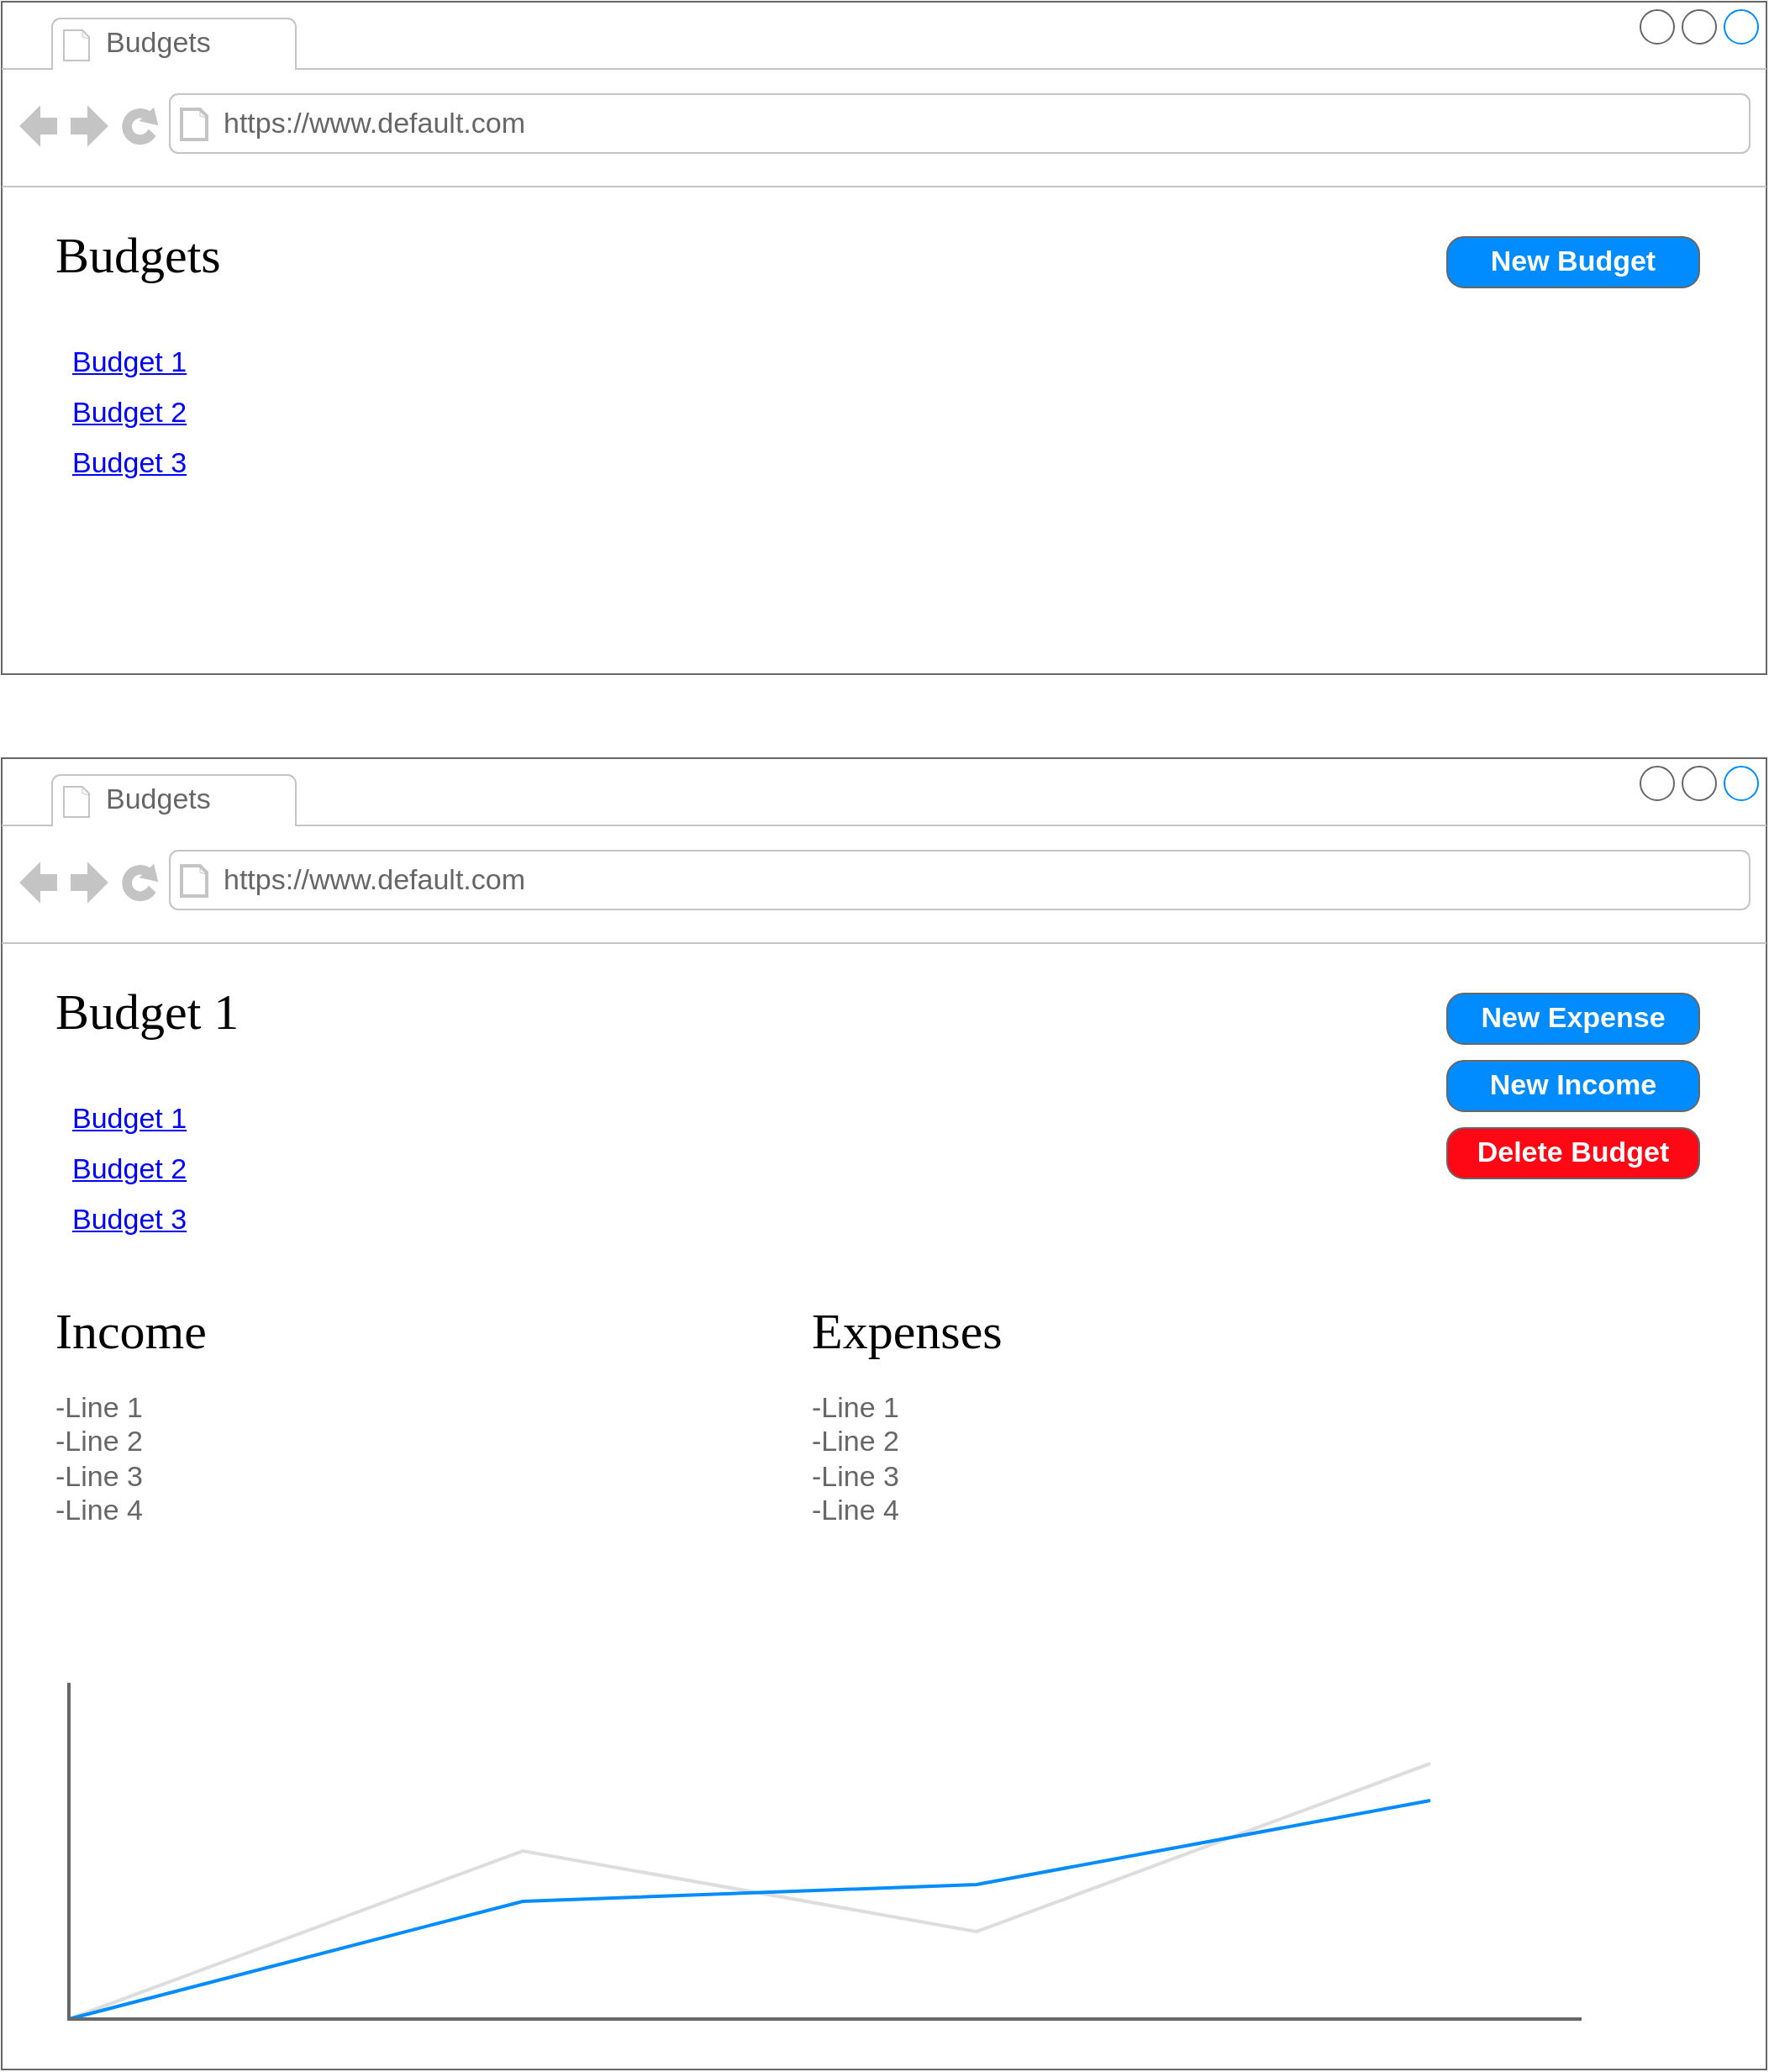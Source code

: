 <mxfile version="26.0.7">
  <diagram name="Page-1" id="2cc2dc42-3aac-f2a9-1cec-7a8b7cbee084">
    <mxGraphModel dx="1436" dy="794" grid="1" gridSize="10" guides="1" tooltips="1" connect="1" arrows="1" fold="1" page="1" pageScale="1" pageWidth="1100" pageHeight="850" background="none" math="0" shadow="0">
      <root>
        <mxCell id="0" />
        <mxCell id="1" parent="0" />
        <mxCell id="7026571954dc6520-1" value="" style="strokeWidth=1;shadow=0;dashed=0;align=center;html=1;shape=mxgraph.mockup.containers.browserWindow;rSize=0;strokeColor=#666666;mainText=,;recursiveResize=0;rounded=0;labelBackgroundColor=none;fontFamily=Verdana;fontSize=12" parent="1" vertex="1">
          <mxGeometry x="30" y="20" width="1050" height="400" as="geometry" />
        </mxCell>
        <mxCell id="7026571954dc6520-2" value="Budgets" style="strokeWidth=1;shadow=0;dashed=0;align=center;html=1;shape=mxgraph.mockup.containers.anchor;fontSize=17;fontColor=#666666;align=left;" parent="7026571954dc6520-1" vertex="1">
          <mxGeometry x="60" y="12" width="110" height="26" as="geometry" />
        </mxCell>
        <mxCell id="7026571954dc6520-3" value="https://www.default.com" style="strokeWidth=1;shadow=0;dashed=0;align=center;html=1;shape=mxgraph.mockup.containers.anchor;rSize=0;fontSize=17;fontColor=#666666;align=left;" parent="7026571954dc6520-1" vertex="1">
          <mxGeometry x="130" y="60" width="250" height="26" as="geometry" />
        </mxCell>
        <mxCell id="u3UJq_kPFXmeamdahJQ9-14" value="Budget 1" style="shape=rectangle;strokeColor=none;fillColor=none;linkText=;fontSize=17;fontColor=#0000ff;fontStyle=4;html=1;align=left;" vertex="1" parent="7026571954dc6520-1">
          <mxGeometry x="40" y="200" width="150" height="30" as="geometry" />
        </mxCell>
        <mxCell id="u3UJq_kPFXmeamdahJQ9-15" value="Budget 2" style="shape=rectangle;strokeColor=none;fillColor=none;linkText=;fontSize=17;fontColor=#0000ff;fontStyle=4;html=1;align=left;" vertex="1" parent="7026571954dc6520-1">
          <mxGeometry x="40" y="230" width="150" height="30" as="geometry" />
        </mxCell>
        <mxCell id="u3UJq_kPFXmeamdahJQ9-16" value="Budget 3" style="shape=rectangle;strokeColor=none;fillColor=none;linkText=;fontSize=17;fontColor=#0000ff;fontStyle=4;html=1;align=left;" vertex="1" parent="7026571954dc6520-1">
          <mxGeometry x="40" y="260" width="150" height="30" as="geometry" />
        </mxCell>
        <mxCell id="u3UJq_kPFXmeamdahJQ9-17" value="Budgets" style="text;html=1;points=[];align=left;verticalAlign=top;spacingTop=-4;fontSize=30;fontFamily=Verdana" vertex="1" parent="7026571954dc6520-1">
          <mxGeometry x="30" y="130" width="340" height="50" as="geometry" />
        </mxCell>
        <mxCell id="u3UJq_kPFXmeamdahJQ9-44" value="New Budget" style="strokeWidth=1;shadow=0;dashed=0;align=center;html=1;shape=mxgraph.mockup.buttons.button;strokeColor=#666666;fontColor=#ffffff;mainText=;buttonStyle=round;fontSize=17;fontStyle=1;fillColor=#008cff;whiteSpace=wrap;" vertex="1" parent="7026571954dc6520-1">
          <mxGeometry x="860" y="140" width="150" height="30" as="geometry" />
        </mxCell>
        <mxCell id="u3UJq_kPFXmeamdahJQ9-45" value="" style="strokeWidth=1;shadow=0;dashed=0;align=center;html=1;shape=mxgraph.mockup.containers.browserWindow;rSize=0;strokeColor=#666666;mainText=,;recursiveResize=0;rounded=0;labelBackgroundColor=none;fontFamily=Verdana;fontSize=12" vertex="1" parent="1">
          <mxGeometry x="30" y="470" width="1050" height="780" as="geometry" />
        </mxCell>
        <mxCell id="u3UJq_kPFXmeamdahJQ9-46" value="Budgets" style="strokeWidth=1;shadow=0;dashed=0;align=center;html=1;shape=mxgraph.mockup.containers.anchor;fontSize=17;fontColor=#666666;align=left;" vertex="1" parent="u3UJq_kPFXmeamdahJQ9-45">
          <mxGeometry x="60" y="12" width="110" height="26" as="geometry" />
        </mxCell>
        <mxCell id="u3UJq_kPFXmeamdahJQ9-47" value="https://www.default.com" style="strokeWidth=1;shadow=0;dashed=0;align=center;html=1;shape=mxgraph.mockup.containers.anchor;rSize=0;fontSize=17;fontColor=#666666;align=left;" vertex="1" parent="u3UJq_kPFXmeamdahJQ9-45">
          <mxGeometry x="130" y="60" width="250" height="26" as="geometry" />
        </mxCell>
        <mxCell id="u3UJq_kPFXmeamdahJQ9-48" value="Budget 1" style="shape=rectangle;strokeColor=none;fillColor=none;linkText=;fontSize=17;fontColor=#0000ff;fontStyle=4;html=1;align=left;" vertex="1" parent="u3UJq_kPFXmeamdahJQ9-45">
          <mxGeometry x="40" y="200" width="150" height="30" as="geometry" />
        </mxCell>
        <mxCell id="u3UJq_kPFXmeamdahJQ9-49" value="Budget 2" style="shape=rectangle;strokeColor=none;fillColor=none;linkText=;fontSize=17;fontColor=#0000ff;fontStyle=4;html=1;align=left;" vertex="1" parent="u3UJq_kPFXmeamdahJQ9-45">
          <mxGeometry x="40" y="230" width="150" height="30" as="geometry" />
        </mxCell>
        <mxCell id="u3UJq_kPFXmeamdahJQ9-50" value="Budget 3" style="shape=rectangle;strokeColor=none;fillColor=none;linkText=;fontSize=17;fontColor=#0000ff;fontStyle=4;html=1;align=left;" vertex="1" parent="u3UJq_kPFXmeamdahJQ9-45">
          <mxGeometry x="40" y="260" width="150" height="30" as="geometry" />
        </mxCell>
        <mxCell id="u3UJq_kPFXmeamdahJQ9-51" value="Budget 1" style="text;html=1;points=[];align=left;verticalAlign=top;spacingTop=-4;fontSize=30;fontFamily=Verdana" vertex="1" parent="u3UJq_kPFXmeamdahJQ9-45">
          <mxGeometry x="30" y="130" width="340" height="50" as="geometry" />
        </mxCell>
        <mxCell id="u3UJq_kPFXmeamdahJQ9-52" value="New Expense" style="strokeWidth=1;shadow=0;dashed=0;align=center;html=1;shape=mxgraph.mockup.buttons.button;strokeColor=#666666;fontColor=#ffffff;mainText=;buttonStyle=round;fontSize=17;fontStyle=1;fillColor=#008cff;whiteSpace=wrap;" vertex="1" parent="u3UJq_kPFXmeamdahJQ9-45">
          <mxGeometry x="860" y="140" width="150" height="30" as="geometry" />
        </mxCell>
        <mxCell id="u3UJq_kPFXmeamdahJQ9-53" value="New Income" style="strokeWidth=1;shadow=0;dashed=0;align=center;html=1;shape=mxgraph.mockup.buttons.button;strokeColor=#666666;fontColor=#ffffff;mainText=;buttonStyle=round;fontSize=17;fontStyle=1;fillColor=#008cff;whiteSpace=wrap;" vertex="1" parent="u3UJq_kPFXmeamdahJQ9-45">
          <mxGeometry x="860" y="180" width="150" height="30" as="geometry" />
        </mxCell>
        <mxCell id="u3UJq_kPFXmeamdahJQ9-54" value="Delete Budget" style="strokeWidth=1;shadow=0;dashed=0;align=center;html=1;shape=mxgraph.mockup.buttons.button;strokeColor=#666666;fontColor=#ffffff;mainText=;buttonStyle=round;fontSize=17;fontStyle=1;fillColor=#FD0814;whiteSpace=wrap;" vertex="1" parent="u3UJq_kPFXmeamdahJQ9-45">
          <mxGeometry x="860" y="220" width="150" height="30" as="geometry" />
        </mxCell>
        <mxCell id="u3UJq_kPFXmeamdahJQ9-55" value="" style="verticalLabelPosition=bottom;shadow=0;dashed=0;align=center;html=1;verticalAlign=top;strokeWidth=1;shape=mxgraph.mockup.graphics.lineChart;strokeColor=none;strokeColor2=#666666;strokeColor3=#008cff;strokeColor4=#dddddd;" vertex="1" parent="u3UJq_kPFXmeamdahJQ9-45">
          <mxGeometry x="40" y="550" width="900" height="200" as="geometry" />
        </mxCell>
        <mxCell id="u3UJq_kPFXmeamdahJQ9-56" value="Income" style="text;html=1;points=[];align=left;verticalAlign=top;spacingTop=-4;fontSize=30;fontFamily=Verdana" vertex="1" parent="u3UJq_kPFXmeamdahJQ9-45">
          <mxGeometry x="30" y="320" width="340" height="50" as="geometry" />
        </mxCell>
        <mxCell id="u3UJq_kPFXmeamdahJQ9-57" value="Expenses" style="text;html=1;points=[];align=left;verticalAlign=top;spacingTop=-4;fontSize=30;fontFamily=Verdana" vertex="1" parent="u3UJq_kPFXmeamdahJQ9-45">
          <mxGeometry x="480" y="320" width="340" height="50" as="geometry" />
        </mxCell>
        <mxCell id="u3UJq_kPFXmeamdahJQ9-58" value="-Line 1&#xa;-Line 2&#xa;-Line 3&#xa;-Line 4" style="strokeWidth=1;shadow=0;dashed=0;align=center;html=1;shape=mxgraph.mockup.text.bulletedList;textColor=#666666;mainText=,,,,;textSize=17;bulletStyle=none;strokeColor=none;fillColor=none;align=left;verticalAlign=top;fontSize=17;fontColor=#666666;" vertex="1" parent="u3UJq_kPFXmeamdahJQ9-45">
          <mxGeometry x="30" y="370" width="150" height="135" as="geometry" />
        </mxCell>
        <mxCell id="u3UJq_kPFXmeamdahJQ9-59" value="-Line 1&#xa;-Line 2&#xa;-Line 3&#xa;-Line 4" style="strokeWidth=1;shadow=0;dashed=0;align=center;html=1;shape=mxgraph.mockup.text.bulletedList;textColor=#666666;mainText=,,,,;textSize=17;bulletStyle=none;strokeColor=none;fillColor=none;align=left;verticalAlign=top;fontSize=17;fontColor=#666666;" vertex="1" parent="u3UJq_kPFXmeamdahJQ9-45">
          <mxGeometry x="480" y="370" width="150" height="135" as="geometry" />
        </mxCell>
      </root>
    </mxGraphModel>
  </diagram>
</mxfile>
